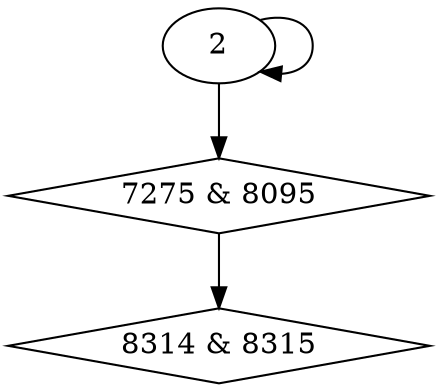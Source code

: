 digraph {
0 [label = "7275 & 8095", shape = diamond];
1 [label = "8314 & 8315", shape = diamond];
2 -> 0;
0 -> 1;
2 -> 2;
}
